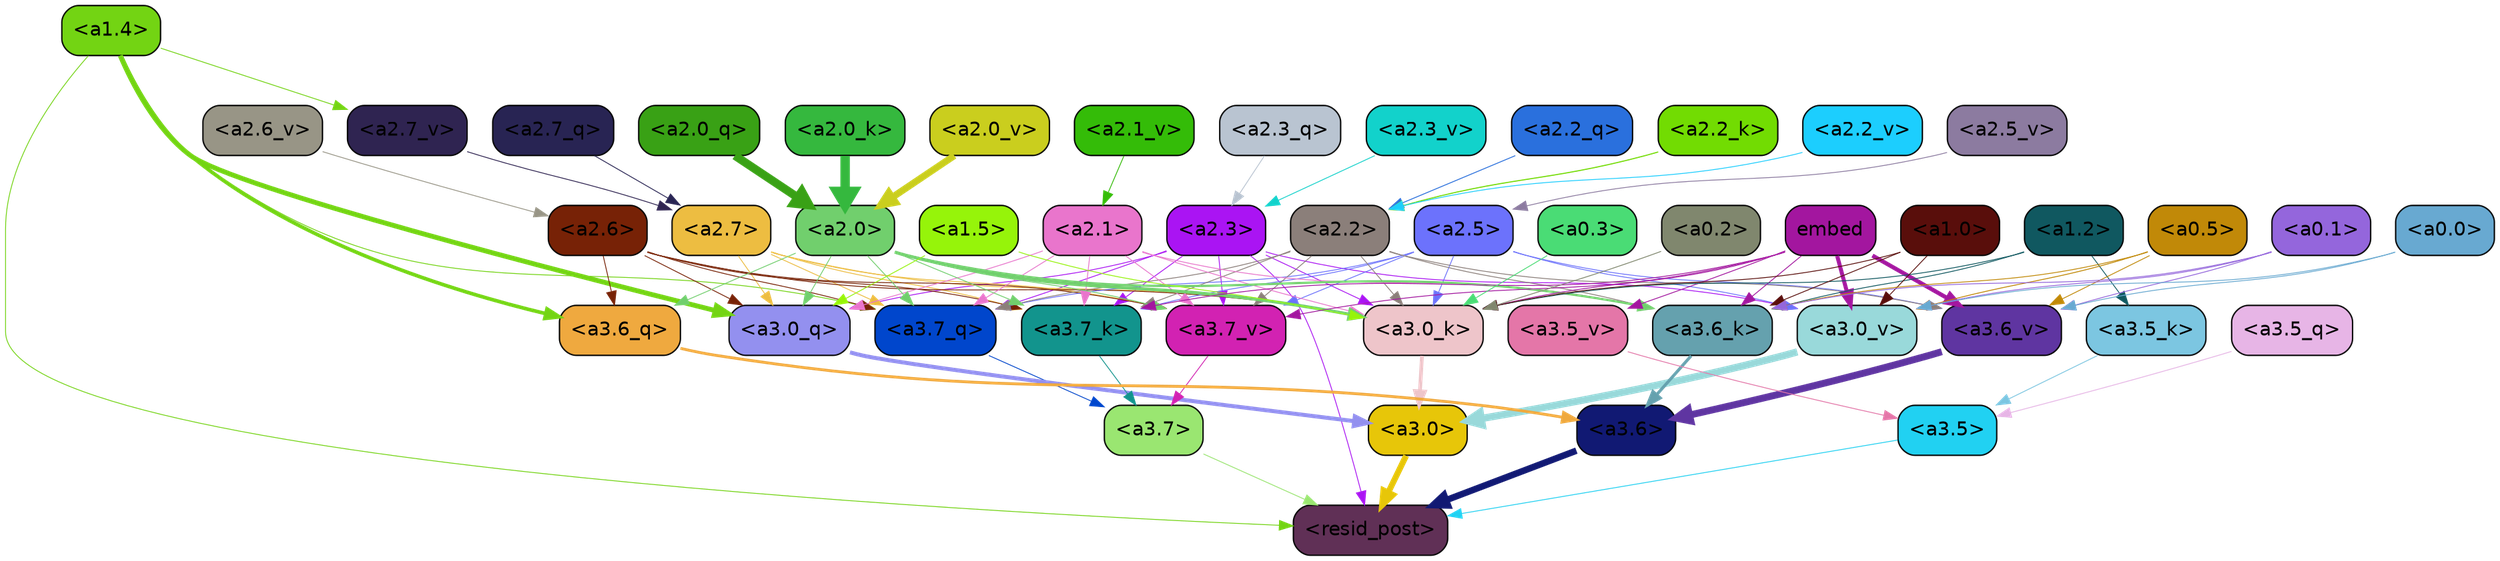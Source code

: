 strict digraph "" {
	graph [bgcolor=transparent,
		layout=dot,
		overlap=false,
		splines=true
	];
	"<a3.7>"	[color=black,
		fillcolor="#9ae671",
		fontname=Helvetica,
		shape=box,
		style="filled, rounded"];
	"<resid_post>"	[color=black,
		fillcolor="#603056",
		fontname=Helvetica,
		shape=box,
		style="filled, rounded"];
	"<a3.7>" -> "<resid_post>"	[color="#9ae671",
		penwidth=0.6];
	"<a3.6>"	[color=black,
		fillcolor="#111973",
		fontname=Helvetica,
		shape=box,
		style="filled, rounded"];
	"<a3.6>" -> "<resid_post>"	[color="#111973",
		penwidth=4.6696330308914185];
	"<a3.5>"	[color=black,
		fillcolor="#21d1f2",
		fontname=Helvetica,
		shape=box,
		style="filled, rounded"];
	"<a3.5>" -> "<resid_post>"	[color="#21d1f2",
		penwidth=0.6];
	"<a3.0>"	[color=black,
		fillcolor="#e7c609",
		fontname=Helvetica,
		shape=box,
		style="filled, rounded"];
	"<a3.0>" -> "<resid_post>"	[color="#e7c609",
		penwidth=4.282557368278503];
	"<a2.3>"	[color=black,
		fillcolor="#aa14f3",
		fontname=Helvetica,
		shape=box,
		style="filled, rounded"];
	"<a2.3>" -> "<resid_post>"	[color="#aa14f3",
		penwidth=0.6];
	"<a3.7_q>"	[color=black,
		fillcolor="#0046cc",
		fontname=Helvetica,
		shape=box,
		style="filled, rounded"];
	"<a2.3>" -> "<a3.7_q>"	[color="#aa14f3",
		penwidth=0.6];
	"<a3.0_q>"	[color=black,
		fillcolor="#9390ef",
		fontname=Helvetica,
		shape=box,
		style="filled, rounded"];
	"<a2.3>" -> "<a3.0_q>"	[color="#aa14f3",
		penwidth=0.6];
	"<a3.7_k>"	[color=black,
		fillcolor="#12948d",
		fontname=Helvetica,
		shape=box,
		style="filled, rounded"];
	"<a2.3>" -> "<a3.7_k>"	[color="#aa14f3",
		penwidth=0.6];
	"<a3.0_k>"	[color=black,
		fillcolor="#eec5ca",
		fontname=Helvetica,
		shape=box,
		style="filled, rounded"];
	"<a2.3>" -> "<a3.0_k>"	[color="#aa14f3",
		penwidth=0.6];
	"<a3.7_v>"	[color=black,
		fillcolor="#d222b2",
		fontname=Helvetica,
		shape=box,
		style="filled, rounded"];
	"<a2.3>" -> "<a3.7_v>"	[color="#aa14f3",
		penwidth=0.6];
	"<a3.0_v>"	[color=black,
		fillcolor="#99d9da",
		fontname=Helvetica,
		shape=box,
		style="filled, rounded"];
	"<a2.3>" -> "<a3.0_v>"	[color="#aa14f3",
		penwidth=0.6];
	"<a1.4>"	[color=black,
		fillcolor="#73d413",
		fontname=Helvetica,
		shape=box,
		style="filled, rounded"];
	"<a1.4>" -> "<resid_post>"	[color="#73d413",
		penwidth=0.6];
	"<a1.4>" -> "<a3.7_q>"	[color="#73d413",
		penwidth=0.6];
	"<a3.6_q>"	[color=black,
		fillcolor="#efa93f",
		fontname=Helvetica,
		shape=box,
		style="filled, rounded"];
	"<a1.4>" -> "<a3.6_q>"	[color="#73d413",
		penwidth=2.6073555648326874];
	"<a1.4>" -> "<a3.0_q>"	[color="#73d413",
		penwidth=3.4971605762839317];
	"<a2.7_v>"	[color=black,
		fillcolor="#2f2451",
		fontname=Helvetica,
		shape=box,
		style="filled, rounded"];
	"<a1.4>" -> "<a2.7_v>"	[color="#73d413",
		penwidth=0.6];
	"<a3.7_q>" -> "<a3.7>"	[color="#0046cc",
		penwidth=0.6];
	"<a3.6_q>" -> "<a3.6>"	[color="#efa93f",
		penwidth=2.03758105635643];
	"<a3.5_q>"	[color=black,
		fillcolor="#e7b5e6",
		fontname=Helvetica,
		shape=box,
		style="filled, rounded"];
	"<a3.5_q>" -> "<a3.5>"	[color="#e7b5e6",
		penwidth=0.6];
	"<a3.0_q>" -> "<a3.0>"	[color="#9390ef",
		penwidth=2.8638100624084473];
	"<a3.7_k>" -> "<a3.7>"	[color="#12948d",
		penwidth=0.6];
	"<a3.6_k>"	[color=black,
		fillcolor="#65a1ae",
		fontname=Helvetica,
		shape=box,
		style="filled, rounded"];
	"<a3.6_k>" -> "<a3.6>"	[color="#65a1ae",
		penwidth=2.174198240041733];
	"<a3.5_k>"	[color=black,
		fillcolor="#7cc6e1",
		fontname=Helvetica,
		shape=box,
		style="filled, rounded"];
	"<a3.5_k>" -> "<a3.5>"	[color="#7cc6e1",
		penwidth=0.6];
	"<a3.0_k>" -> "<a3.0>"	[color="#eec5ca",
		penwidth=2.6274144649505615];
	"<a3.7_v>" -> "<a3.7>"	[color="#d222b2",
		penwidth=0.6];
	"<a3.6_v>"	[color=black,
		fillcolor="#5f35a1",
		fontname=Helvetica,
		shape=box,
		style="filled, rounded"];
	"<a3.6_v>" -> "<a3.6>"	[color="#5f35a1",
		penwidth=5.002329230308533];
	"<a3.5_v>"	[color=black,
		fillcolor="#e476a8",
		fontname=Helvetica,
		shape=box,
		style="filled, rounded"];
	"<a3.5_v>" -> "<a3.5>"	[color="#e476a8",
		penwidth=0.6];
	"<a3.0_v>" -> "<a3.0>"	[color="#99d9da",
		penwidth=5.188832879066467];
	"<a2.7>"	[color=black,
		fillcolor="#edbd41",
		fontname=Helvetica,
		shape=box,
		style="filled, rounded"];
	"<a2.7>" -> "<a3.7_q>"	[color="#edbd41",
		penwidth=0.6];
	"<a2.7>" -> "<a3.0_q>"	[color="#edbd41",
		penwidth=0.6];
	"<a2.7>" -> "<a3.7_k>"	[color="#edbd41",
		penwidth=0.6];
	"<a2.7>" -> "<a3.0_k>"	[color="#edbd41",
		penwidth=0.6];
	"<a2.7>" -> "<a3.7_v>"	[color="#edbd41",
		penwidth=0.6];
	"<a2.6>"	[color=black,
		fillcolor="#772206",
		fontname=Helvetica,
		shape=box,
		style="filled, rounded"];
	"<a2.6>" -> "<a3.7_q>"	[color="#772206",
		penwidth=0.6];
	"<a2.6>" -> "<a3.6_q>"	[color="#772206",
		penwidth=0.6];
	"<a2.6>" -> "<a3.0_q>"	[color="#772206",
		penwidth=0.6];
	"<a2.6>" -> "<a3.7_k>"	[color="#772206",
		penwidth=0.6];
	"<a2.6>" -> "<a3.0_k>"	[color="#772206",
		penwidth=0.6];
	"<a2.6>" -> "<a3.7_v>"	[color="#772206",
		penwidth=0.6];
	"<a2.5>"	[color=black,
		fillcolor="#6c72fc",
		fontname=Helvetica,
		shape=box,
		style="filled, rounded"];
	"<a2.5>" -> "<a3.7_q>"	[color="#6c72fc",
		penwidth=0.6];
	"<a2.5>" -> "<a3.7_k>"	[color="#6c72fc",
		penwidth=0.6];
	"<a2.5>" -> "<a3.0_k>"	[color="#6c72fc",
		penwidth=0.6];
	"<a2.5>" -> "<a3.7_v>"	[color="#6c72fc",
		penwidth=0.6];
	"<a2.5>" -> "<a3.6_v>"	[color="#6c72fc",
		penwidth=0.6];
	"<a2.5>" -> "<a3.0_v>"	[color="#6c72fc",
		penwidth=0.6];
	"<a2.2>"	[color=black,
		fillcolor="#8b7f7a",
		fontname=Helvetica,
		shape=box,
		style="filled, rounded"];
	"<a2.2>" -> "<a3.7_q>"	[color="#8b7f7a",
		penwidth=0.6];
	"<a2.2>" -> "<a3.7_k>"	[color="#8b7f7a",
		penwidth=0.6];
	"<a2.2>" -> "<a3.6_k>"	[color="#8b7f7a",
		penwidth=0.6];
	"<a2.2>" -> "<a3.0_k>"	[color="#8b7f7a",
		penwidth=0.6];
	"<a2.2>" -> "<a3.7_v>"	[color="#8b7f7a",
		penwidth=0.6];
	"<a2.2>" -> "<a3.6_v>"	[color="#8b7f7a",
		penwidth=0.6];
	"<a2.1>"	[color=black,
		fillcolor="#e975cc",
		fontname=Helvetica,
		shape=box,
		style="filled, rounded"];
	"<a2.1>" -> "<a3.7_q>"	[color="#e975cc",
		penwidth=0.6];
	"<a2.1>" -> "<a3.0_q>"	[color="#e975cc",
		penwidth=0.6];
	"<a2.1>" -> "<a3.7_k>"	[color="#e975cc",
		penwidth=0.6];
	"<a2.1>" -> "<a3.6_k>"	[color="#e975cc",
		penwidth=0.6];
	"<a2.1>" -> "<a3.0_k>"	[color="#e975cc",
		penwidth=0.6];
	"<a2.1>" -> "<a3.7_v>"	[color="#e975cc",
		penwidth=0.6];
	"<a2.0>"	[color=black,
		fillcolor="#71cf6d",
		fontname=Helvetica,
		shape=box,
		style="filled, rounded"];
	"<a2.0>" -> "<a3.7_q>"	[color="#71cf6d",
		penwidth=0.6];
	"<a2.0>" -> "<a3.6_q>"	[color="#71cf6d",
		penwidth=0.6];
	"<a2.0>" -> "<a3.0_q>"	[color="#71cf6d",
		penwidth=0.6];
	"<a2.0>" -> "<a3.7_k>"	[color="#71cf6d",
		penwidth=0.6];
	"<a2.0>" -> "<a3.6_k>"	[color="#71cf6d",
		penwidth=1.5568191409111023];
	"<a2.0>" -> "<a3.0_k>"	[color="#71cf6d",
		penwidth=2.270527422428131];
	"<a2.0>" -> "<a3.7_v>"	[color="#71cf6d",
		penwidth=0.6];
	"<a1.5>"	[color=black,
		fillcolor="#96f40a",
		fontname=Helvetica,
		shape=box,
		style="filled, rounded"];
	"<a1.5>" -> "<a3.0_q>"	[color="#96f40a",
		penwidth=0.6];
	"<a1.5>" -> "<a3.0_k>"	[color="#96f40a",
		penwidth=0.6];
	embed	[color=black,
		fillcolor="#a3169f",
		fontname=Helvetica,
		shape=box,
		style="filled, rounded"];
	embed -> "<a3.7_k>"	[color="#a3169f",
		penwidth=0.6];
	embed -> "<a3.6_k>"	[color="#a3169f",
		penwidth=0.6];
	embed -> "<a3.0_k>"	[color="#a3169f",
		penwidth=0.6];
	embed -> "<a3.7_v>"	[color="#a3169f",
		penwidth=0.6];
	embed -> "<a3.6_v>"	[color="#a3169f",
		penwidth=2.9588699340820312];
	embed -> "<a3.5_v>"	[color="#a3169f",
		penwidth=0.6];
	embed -> "<a3.0_v>"	[color="#a3169f",
		penwidth=2.8686431646347046];
	"<a1.2>"	[color=black,
		fillcolor="#105860",
		fontname=Helvetica,
		shape=box,
		style="filled, rounded"];
	"<a1.2>" -> "<a3.6_k>"	[color="#105860",
		penwidth=0.6];
	"<a1.2>" -> "<a3.5_k>"	[color="#105860",
		penwidth=0.6];
	"<a1.2>" -> "<a3.0_k>"	[color="#105860",
		penwidth=0.6];
	"<a1.0>"	[color=black,
		fillcolor="#590e0b",
		fontname=Helvetica,
		shape=box,
		style="filled, rounded"];
	"<a1.0>" -> "<a3.6_k>"	[color="#590e0b",
		penwidth=0.6];
	"<a1.0>" -> "<a3.0_k>"	[color="#590e0b",
		penwidth=0.6];
	"<a1.0>" -> "<a3.0_v>"	[color="#590e0b",
		penwidth=0.6];
	"<a0.5>"	[color=black,
		fillcolor="#c18908",
		fontname=Helvetica,
		shape=box,
		style="filled, rounded"];
	"<a0.5>" -> "<a3.6_k>"	[color="#c18908",
		penwidth=0.6];
	"<a0.5>" -> "<a3.6_v>"	[color="#c18908",
		penwidth=0.6];
	"<a0.5>" -> "<a3.0_v>"	[color="#c18908",
		penwidth=0.6421224474906921];
	"<a0.1>"	[color=black,
		fillcolor="#9466dc",
		fontname=Helvetica,
		shape=box,
		style="filled, rounded"];
	"<a0.1>" -> "<a3.6_k>"	[color="#9466dc",
		penwidth=0.6];
	"<a0.1>" -> "<a3.6_v>"	[color="#9466dc",
		penwidth=0.6];
	"<a0.1>" -> "<a3.0_v>"	[color="#9466dc",
		penwidth=0.6];
	"<a0.3>"	[color=black,
		fillcolor="#4adc75",
		fontname=Helvetica,
		shape=box,
		style="filled, rounded"];
	"<a0.3>" -> "<a3.0_k>"	[color="#4adc75",
		penwidth=0.6];
	"<a0.2>"	[color=black,
		fillcolor="#80876e",
		fontname=Helvetica,
		shape=box,
		style="filled, rounded"];
	"<a0.2>" -> "<a3.0_k>"	[color="#80876e",
		penwidth=0.6];
	"<a0.0>"	[color=black,
		fillcolor="#68a9d1",
		fontname=Helvetica,
		shape=box,
		style="filled, rounded"];
	"<a0.0>" -> "<a3.6_v>"	[color="#68a9d1",
		penwidth=0.6];
	"<a0.0>" -> "<a3.0_v>"	[color="#68a9d1",
		penwidth=0.6];
	"<a2.7_q>"	[color=black,
		fillcolor="#282453",
		fontname=Helvetica,
		shape=box,
		style="filled, rounded"];
	"<a2.7_q>" -> "<a2.7>"	[color="#282453",
		penwidth=0.6];
	"<a2.3_q>"	[color=black,
		fillcolor="#b9c4d1",
		fontname=Helvetica,
		shape=box,
		style="filled, rounded"];
	"<a2.3_q>" -> "<a2.3>"	[color="#b9c4d1",
		penwidth=0.6];
	"<a2.2_q>"	[color=black,
		fillcolor="#2a70dd",
		fontname=Helvetica,
		shape=box,
		style="filled, rounded"];
	"<a2.2_q>" -> "<a2.2>"	[color="#2a70dd",
		penwidth=0.6340763568878174];
	"<a2.0_q>"	[color=black,
		fillcolor="#39a115",
		fontname=Helvetica,
		shape=box,
		style="filled, rounded"];
	"<a2.0_q>" -> "<a2.0>"	[color="#39a115",
		penwidth=6.0160088539123535];
	"<a2.2_k>"	[color=black,
		fillcolor="#72dc02",
		fontname=Helvetica,
		shape=box,
		style="filled, rounded"];
	"<a2.2_k>" -> "<a2.2>"	[color="#72dc02",
		penwidth=0.7764816284179688];
	"<a2.0_k>"	[color=black,
		fillcolor="#35b83e",
		fontname=Helvetica,
		shape=box,
		style="filled, rounded"];
	"<a2.0_k>" -> "<a2.0>"	[color="#35b83e",
		penwidth=6.773025274276733];
	"<a2.7_v>" -> "<a2.7>"	[color="#2f2451",
		penwidth=0.6];
	"<a2.6_v>"	[color=black,
		fillcolor="#989586",
		fontname=Helvetica,
		shape=box,
		style="filled, rounded"];
	"<a2.6_v>" -> "<a2.6>"	[color="#989586",
		penwidth=0.6];
	"<a2.5_v>"	[color=black,
		fillcolor="#8c7ba0",
		fontname=Helvetica,
		shape=box,
		style="filled, rounded"];
	"<a2.5_v>" -> "<a2.5>"	[color="#8c7ba0",
		penwidth=0.6];
	"<a2.3_v>"	[color=black,
		fillcolor="#12d2cb",
		fontname=Helvetica,
		shape=box,
		style="filled, rounded"];
	"<a2.3_v>" -> "<a2.3>"	[color="#12d2cb",
		penwidth=0.6];
	"<a2.2_v>"	[color=black,
		fillcolor="#1ccefe",
		fontname=Helvetica,
		shape=box,
		style="filled, rounded"];
	"<a2.2_v>" -> "<a2.2>"	[color="#1ccefe",
		penwidth=0.6];
	"<a2.1_v>"	[color=black,
		fillcolor="#34bc08",
		fontname=Helvetica,
		shape=box,
		style="filled, rounded"];
	"<a2.1_v>" -> "<a2.1>"	[color="#34bc08",
		penwidth=0.6];
	"<a2.0_v>"	[color=black,
		fillcolor="#cace1e",
		fontname=Helvetica,
		shape=box,
		style="filled, rounded"];
	"<a2.0_v>" -> "<a2.0>"	[color="#cace1e",
		penwidth=4.906715989112854];
}

